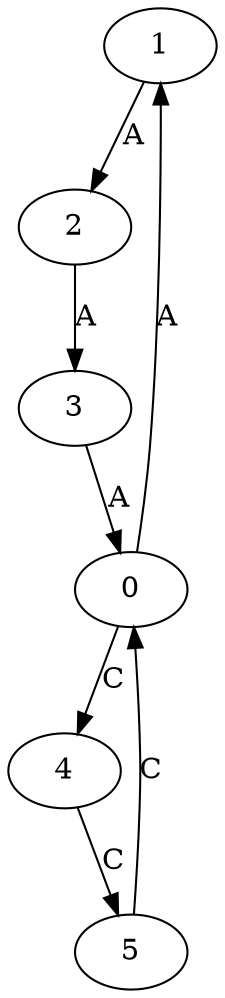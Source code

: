 digraph  {
1;
2;
3;
0;
4;
5;
1 -> 2  [key=0, label=A];
2 -> 3  [key=0, label=A];
3 -> 0  [key=0, label=A];
0 -> 1  [key=0, label=A];
0 -> 4  [key=0, label=C];
4 -> 5  [key=0, label=C];
5 -> 0  [key=0, label=C];
}
